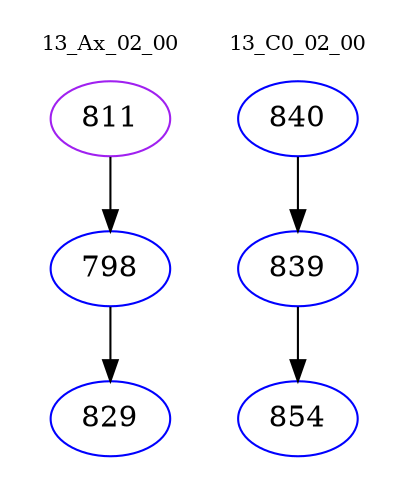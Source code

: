 digraph{
subgraph cluster_0 {
color = white
label = "13_Ax_02_00";
fontsize=10;
T0_811 [label="811", color="purple"]
T0_811 -> T0_798 [color="black"]
T0_798 [label="798", color="blue"]
T0_798 -> T0_829 [color="black"]
T0_829 [label="829", color="blue"]
}
subgraph cluster_1 {
color = white
label = "13_C0_02_00";
fontsize=10;
T1_840 [label="840", color="blue"]
T1_840 -> T1_839 [color="black"]
T1_839 [label="839", color="blue"]
T1_839 -> T1_854 [color="black"]
T1_854 [label="854", color="blue"]
}
}
